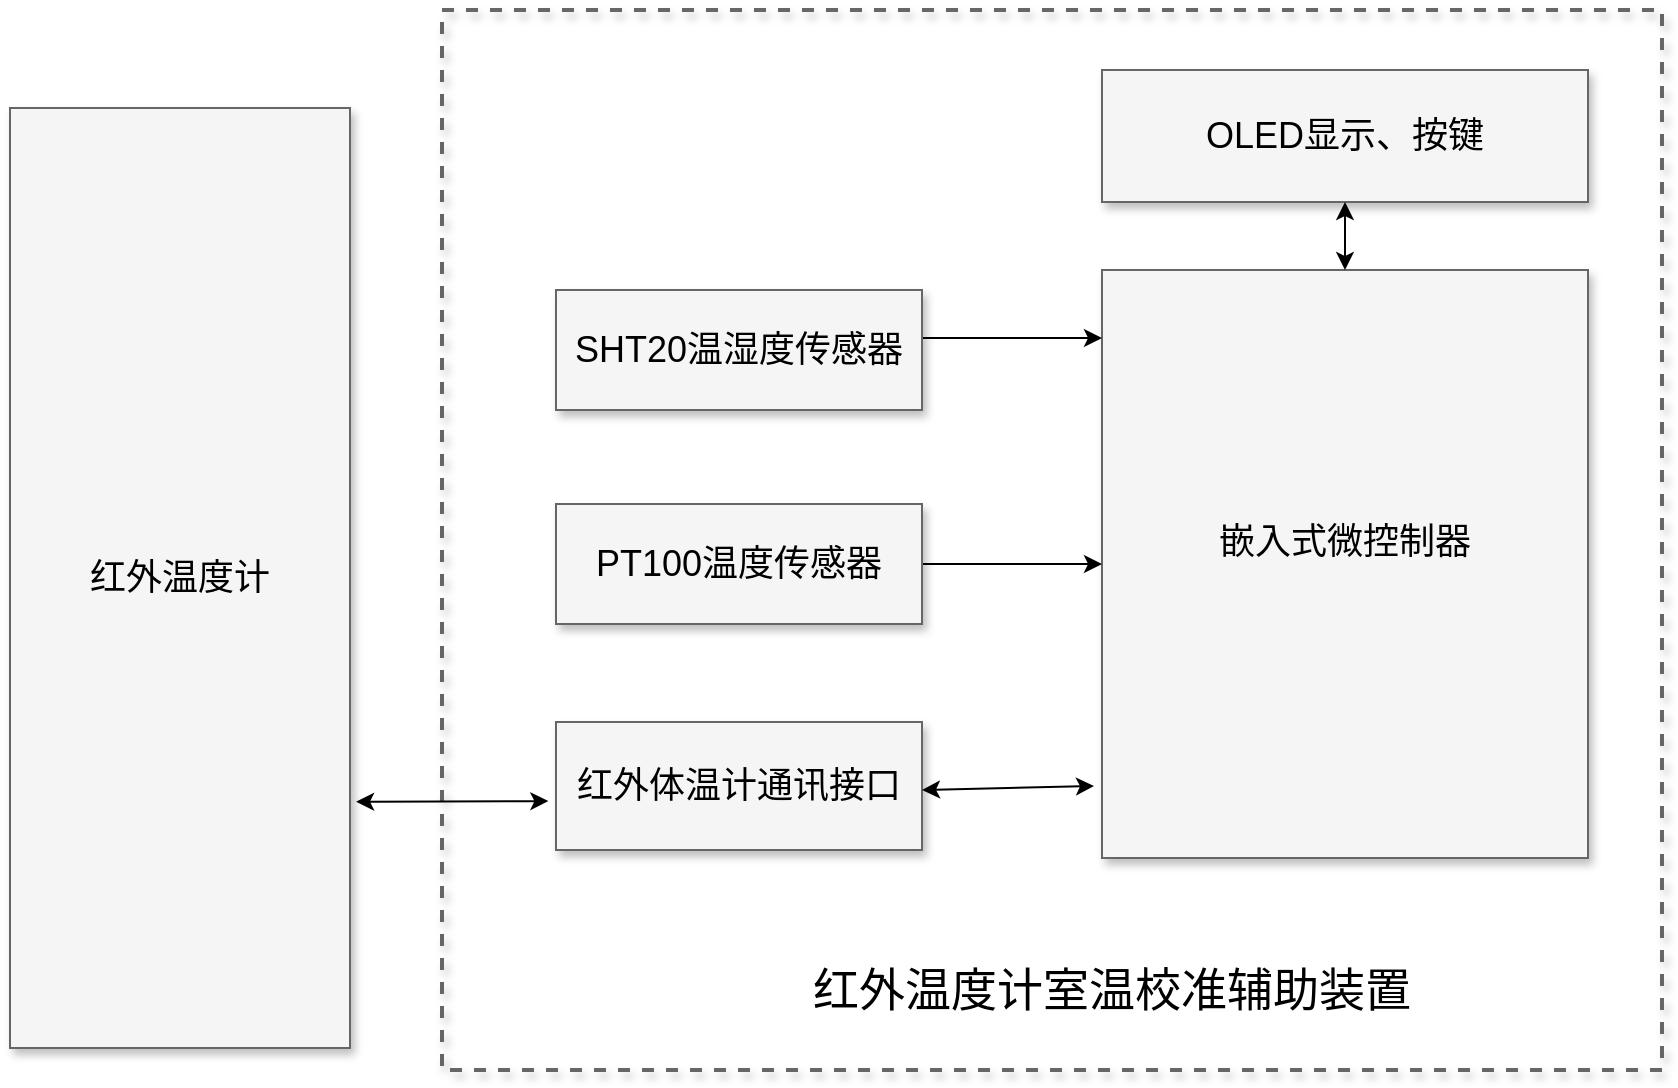 <mxfile version="14.9.8" type="github">
  <diagram name="Page-1" id="90a13364-a465-7bf4-72fc-28e22215d7a0">
    <mxGraphModel dx="1646" dy="894" grid="1" gridSize="10" guides="1" tooltips="1" connect="1" arrows="1" fold="1" page="1" pageScale="1.5" pageWidth="1169" pageHeight="826" background="none" math="0" shadow="0">
      <root>
        <mxCell id="0" style=";html=1;" />
        <mxCell id="1" style=";html=1;" parent="0" />
        <mxCell id="DPt9-Xgg2FiwXUiJCqeW-1" value="红外温度计" style="whiteSpace=wrap;html=1;shadow=1;fontSize=18;fillColor=#f5f5f5;strokeColor=#666666;" parent="1" vertex="1">
          <mxGeometry y="379" width="170" height="470" as="geometry" />
        </mxCell>
        <mxCell id="DPt9-Xgg2FiwXUiJCqeW-2" value="" style="whiteSpace=wrap;html=1;shadow=1;fontSize=20;strokeColor=#666666;strokeWidth=2;dashed=1;fillColor=none;" parent="1" vertex="1">
          <mxGeometry x="216" y="330" width="610" height="530" as="geometry" />
        </mxCell>
        <mxCell id="3a17f1ce550125da-2" value="嵌入式微控制器&lt;br&gt;&lt;br&gt;" style="whiteSpace=wrap;html=1;shadow=1;fontSize=18;fillColor=#f5f5f5;strokeColor=#666666;" parent="1" vertex="1">
          <mxGeometry x="546" y="460" width="243" height="294" as="geometry" />
        </mxCell>
        <mxCell id="3a17f1ce550125da-20" style="edgeStyle=elbowEdgeStyle;rounded=0;html=1;startArrow=none;startFill=0;jettySize=auto;orthogonalLoop=1;fontSize=18;elbow=vertical;" parent="1" target="3a17f1ce550125da-2" edge="1">
          <mxGeometry relative="1" as="geometry">
            <Array as="points">
              <mxPoint x="433" y="494" />
            </Array>
            <mxPoint x="393" y="494" as="sourcePoint" />
          </mxGeometry>
        </mxCell>
        <mxCell id="3a17f1ce550125da-21" style="edgeStyle=elbowEdgeStyle;rounded=0;html=1;startArrow=none;startFill=0;jettySize=auto;orthogonalLoop=1;fontSize=18;elbow=vertical;" parent="1" source="3a17f1ce550125da-9" target="3a17f1ce550125da-2" edge="1">
          <mxGeometry relative="1" as="geometry" />
        </mxCell>
        <mxCell id="3a17f1ce550125da-9" value="PT100温度传感器" style="whiteSpace=wrap;html=1;shadow=1;fontSize=18;fillColor=#f5f5f5;strokeColor=#666666;" parent="1" vertex="1">
          <mxGeometry x="273" y="577" width="183" height="60" as="geometry" />
        </mxCell>
        <mxCell id="3a17f1ce550125da-10" value="OLED显示、按键" style="whiteSpace=wrap;html=1;shadow=1;fontSize=18;fillColor=#f5f5f5;strokeColor=#666666;" parent="1" vertex="1">
          <mxGeometry x="546" y="360" width="243" height="66" as="geometry" />
        </mxCell>
        <mxCell id="3a17f1ce550125da-11" value="红外体温计通讯接口" style="whiteSpace=wrap;html=1;shadow=1;fontSize=18;fillColor=#f5f5f5;strokeColor=#666666;" parent="1" vertex="1">
          <mxGeometry x="273" y="686" width="183" height="64" as="geometry" />
        </mxCell>
        <mxCell id="ULFdxFW1B2YiObSEh1jv-4" value="" style="endArrow=classic;startArrow=classic;html=1;entryX=0.5;entryY=1;entryDx=0;entryDy=0;exitX=0.5;exitY=0;exitDx=0;exitDy=0;" edge="1" parent="1" source="3a17f1ce550125da-2" target="3a17f1ce550125da-10">
          <mxGeometry width="50" height="50" relative="1" as="geometry">
            <mxPoint x="346" y="570" as="sourcePoint" />
            <mxPoint x="396" y="520" as="targetPoint" />
          </mxGeometry>
        </mxCell>
        <mxCell id="ULFdxFW1B2YiObSEh1jv-5" value="SHT20温湿度传感器" style="whiteSpace=wrap;html=1;shadow=1;fontSize=18;fillColor=#f5f5f5;strokeColor=#666666;" vertex="1" parent="1">
          <mxGeometry x="273" y="470" width="183" height="60" as="geometry" />
        </mxCell>
        <mxCell id="ULFdxFW1B2YiObSEh1jv-10" value="" style="endArrow=classic;startArrow=classic;html=1;entryX=-0.021;entryY=0.618;entryDx=0;entryDy=0;entryPerimeter=0;exitX=1.018;exitY=0.738;exitDx=0;exitDy=0;exitPerimeter=0;" edge="1" parent="1" source="DPt9-Xgg2FiwXUiJCqeW-1" target="3a17f1ce550125da-11">
          <mxGeometry width="50" height="50" relative="1" as="geometry">
            <mxPoint x="156" y="730" as="sourcePoint" />
            <mxPoint x="206" y="680" as="targetPoint" />
          </mxGeometry>
        </mxCell>
        <mxCell id="ULFdxFW1B2YiObSEh1jv-11" value="" style="endArrow=classic;startArrow=classic;html=1;" edge="1" parent="1">
          <mxGeometry width="50" height="50" relative="1" as="geometry">
            <mxPoint x="456" y="720" as="sourcePoint" />
            <mxPoint x="542" y="718" as="targetPoint" />
          </mxGeometry>
        </mxCell>
        <mxCell id="ULFdxFW1B2YiObSEh1jv-12" value="&lt;font style=&quot;font-size: 23px&quot;&gt;红外温度计室温校准辅助装置&lt;/font&gt;" style="text;html=1;strokeColor=none;fillColor=none;align=center;verticalAlign=middle;whiteSpace=wrap;rounded=0;" vertex="1" parent="1">
          <mxGeometry x="344.5" y="810" width="411.5" height="20" as="geometry" />
        </mxCell>
      </root>
    </mxGraphModel>
  </diagram>
</mxfile>
